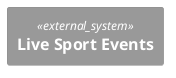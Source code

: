 @startuml SportRadar
!include <C4/C4_Container>
System_Ext(LiveSportEvents, "Live Sport Events", $link="./container/index.puml")
@enduml